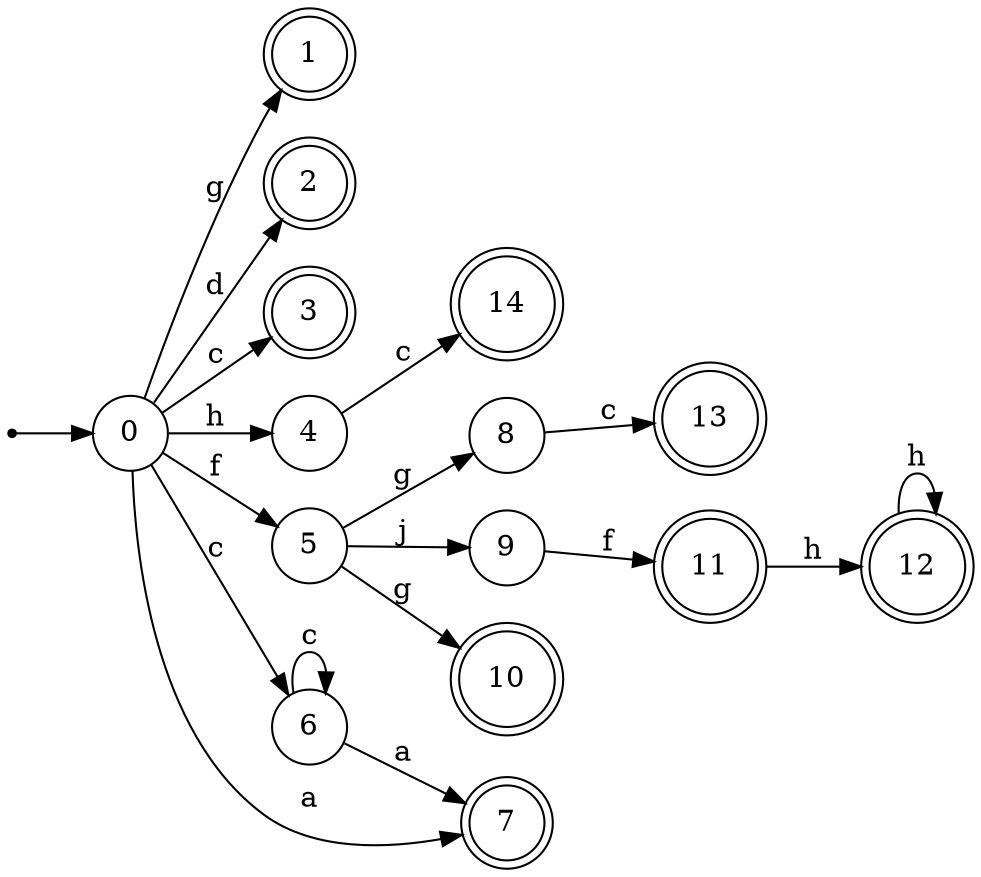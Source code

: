 digraph finite_state_machine {
rankdir=LR;
size="20,20";
node [shape = point]; "dummy0"
node [shape = circle]; "0";
"dummy0" -> "0";
node [shape = doublecircle]; "1";node [shape = doublecircle]; "2";node [shape = doublecircle]; "3";node [shape = circle]; "4";
node [shape = circle]; "5";
node [shape = circle]; "6";
node [shape = doublecircle]; "7";node [shape = circle]; "8";
node [shape = circle]; "9";
node [shape = doublecircle]; "10";node [shape = doublecircle]; "11";node [shape = doublecircle]; "12";node [shape = doublecircle]; "13";node [shape = doublecircle]; "14";"0" -> "1" [label = "g"];
 "0" -> "2" [label = "d"];
 "0" -> "3" [label = "c"];
 "0" -> "6" [label = "c"];
 "0" -> "4" [label = "h"];
 "0" -> "5" [label = "f"];
 "0" -> "7" [label = "a"];
 "6" -> "6" [label = "c"];
 "6" -> "7" [label = "a"];
 "5" -> "8" [label = "g"];
 "5" -> "10" [label = "g"];
 "5" -> "9" [label = "j"];
 "9" -> "11" [label = "f"];
 "11" -> "12" [label = "h"];
 "12" -> "12" [label = "h"];
 "8" -> "13" [label = "c"];
 "4" -> "14" [label = "c"];
 }
